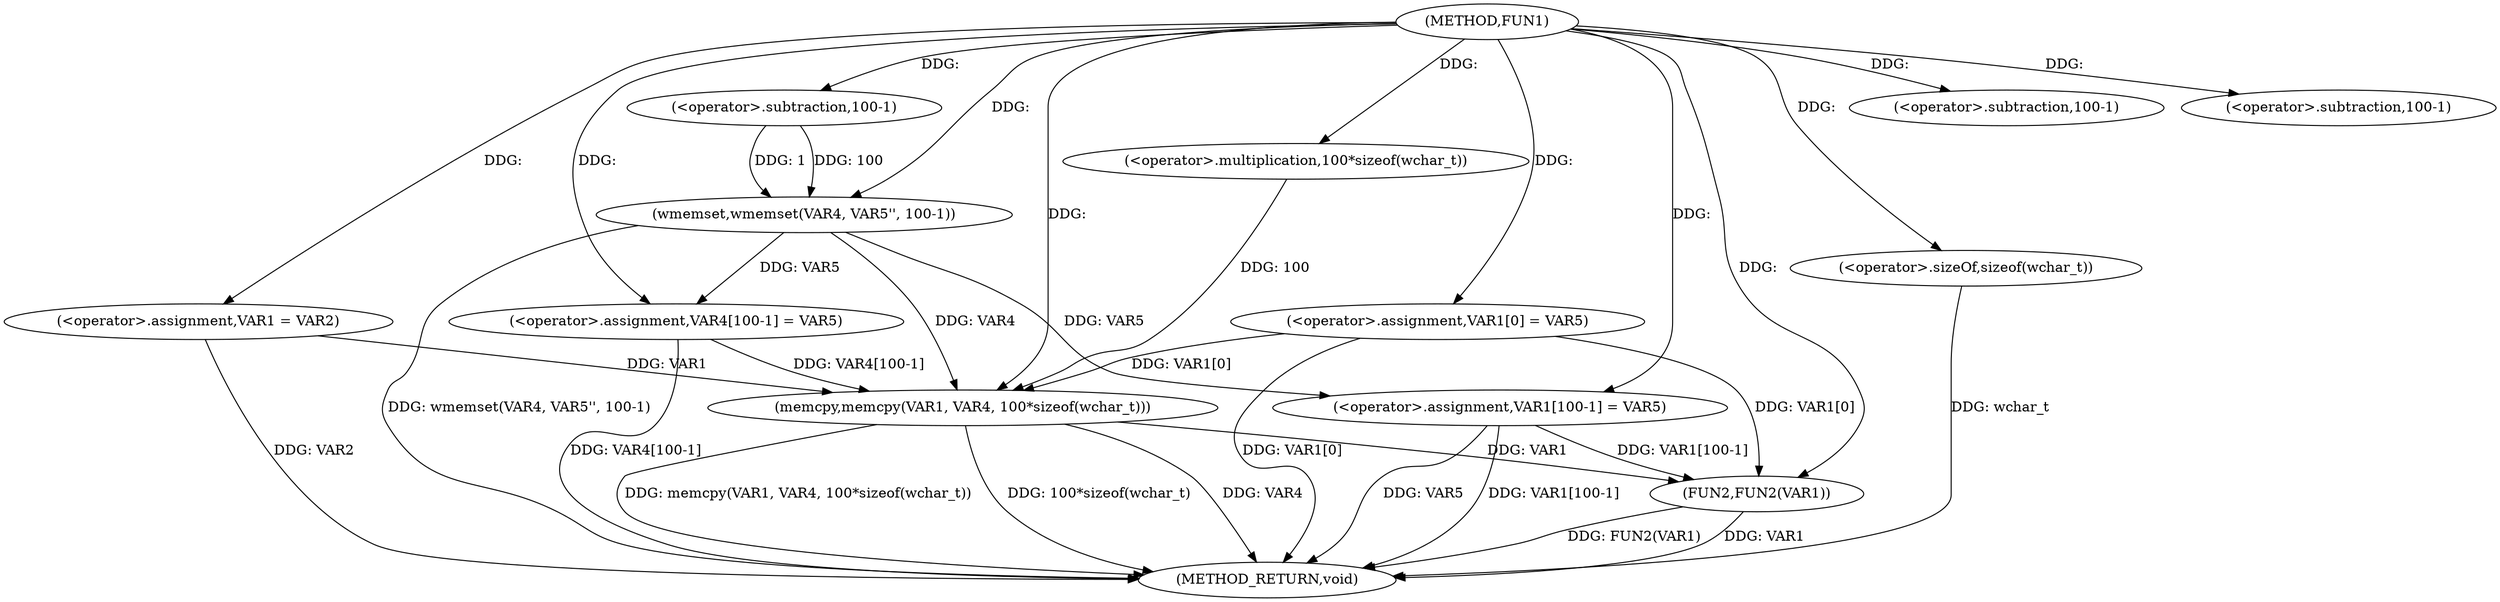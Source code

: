 digraph FUN1 {  
"1000100" [label = "(METHOD,FUN1)" ]
"1000146" [label = "(METHOD_RETURN,void)" ]
"1000107" [label = "(<operator>.assignment,VAR1 = VAR2)" ]
"1000110" [label = "(<operator>.assignment,VAR1[0] = VAR5)" ]
"1000117" [label = "(wmemset,wmemset(VAR4, VAR5'', 100-1))" ]
"1000120" [label = "(<operator>.subtraction,100-1)" ]
"1000123" [label = "(<operator>.assignment,VAR4[100-1] = VAR5)" ]
"1000126" [label = "(<operator>.subtraction,100-1)" ]
"1000130" [label = "(memcpy,memcpy(VAR1, VAR4, 100*sizeof(wchar_t)))" ]
"1000133" [label = "(<operator>.multiplication,100*sizeof(wchar_t))" ]
"1000135" [label = "(<operator>.sizeOf,sizeof(wchar_t))" ]
"1000137" [label = "(<operator>.assignment,VAR1[100-1] = VAR5)" ]
"1000140" [label = "(<operator>.subtraction,100-1)" ]
"1000144" [label = "(FUN2,FUN2(VAR1))" ]
  "1000117" -> "1000146"  [ label = "DDG: wmemset(VAR4, VAR5'', 100-1)"] 
  "1000130" -> "1000146"  [ label = "DDG: memcpy(VAR1, VAR4, 100*sizeof(wchar_t))"] 
  "1000144" -> "1000146"  [ label = "DDG: FUN2(VAR1)"] 
  "1000130" -> "1000146"  [ label = "DDG: 100*sizeof(wchar_t)"] 
  "1000137" -> "1000146"  [ label = "DDG: VAR1[100-1]"] 
  "1000110" -> "1000146"  [ label = "DDG: VAR1[0]"] 
  "1000123" -> "1000146"  [ label = "DDG: VAR4[100-1]"] 
  "1000130" -> "1000146"  [ label = "DDG: VAR4"] 
  "1000137" -> "1000146"  [ label = "DDG: VAR5"] 
  "1000135" -> "1000146"  [ label = "DDG: wchar_t"] 
  "1000144" -> "1000146"  [ label = "DDG: VAR1"] 
  "1000107" -> "1000146"  [ label = "DDG: VAR2"] 
  "1000100" -> "1000107"  [ label = "DDG: "] 
  "1000100" -> "1000110"  [ label = "DDG: "] 
  "1000100" -> "1000117"  [ label = "DDG: "] 
  "1000120" -> "1000117"  [ label = "DDG: 100"] 
  "1000120" -> "1000117"  [ label = "DDG: 1"] 
  "1000100" -> "1000120"  [ label = "DDG: "] 
  "1000117" -> "1000123"  [ label = "DDG: VAR5"] 
  "1000100" -> "1000123"  [ label = "DDG: "] 
  "1000100" -> "1000126"  [ label = "DDG: "] 
  "1000107" -> "1000130"  [ label = "DDG: VAR1"] 
  "1000110" -> "1000130"  [ label = "DDG: VAR1[0]"] 
  "1000100" -> "1000130"  [ label = "DDG: "] 
  "1000117" -> "1000130"  [ label = "DDG: VAR4"] 
  "1000123" -> "1000130"  [ label = "DDG: VAR4[100-1]"] 
  "1000133" -> "1000130"  [ label = "DDG: 100"] 
  "1000100" -> "1000133"  [ label = "DDG: "] 
  "1000100" -> "1000135"  [ label = "DDG: "] 
  "1000100" -> "1000137"  [ label = "DDG: "] 
  "1000117" -> "1000137"  [ label = "DDG: VAR5"] 
  "1000100" -> "1000140"  [ label = "DDG: "] 
  "1000137" -> "1000144"  [ label = "DDG: VAR1[100-1]"] 
  "1000110" -> "1000144"  [ label = "DDG: VAR1[0]"] 
  "1000130" -> "1000144"  [ label = "DDG: VAR1"] 
  "1000100" -> "1000144"  [ label = "DDG: "] 
}

